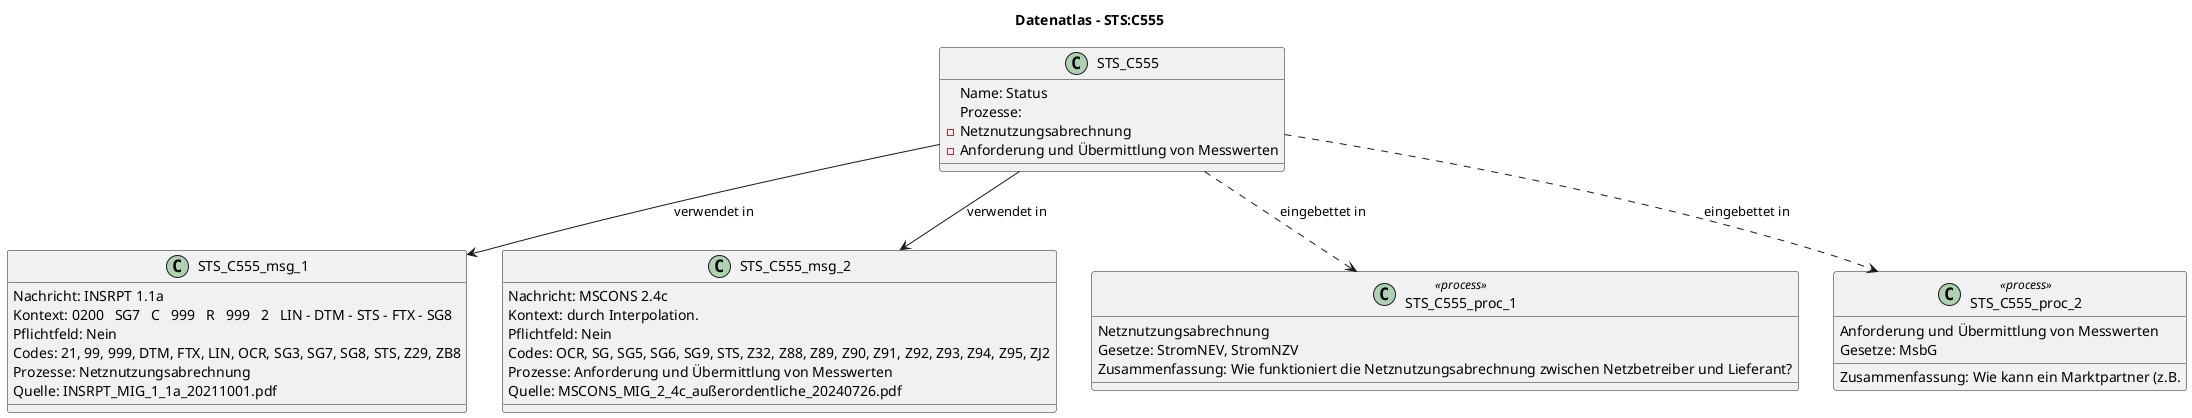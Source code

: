 @startuml
title Datenatlas – STS:C555
class STS_C555 {
  Name: Status
  Prozesse:
    - Netznutzungsabrechnung
    - Anforderung und Übermittlung von Messwerten
}
class STS_C555_msg_1 {
  Nachricht: INSRPT 1.1a
  Kontext: 0200   SG7   C   999   R   999   2   LIN - DTM - STS - FTX - SG8
  Pflichtfeld: Nein
  Codes: 21, 99, 999, DTM, FTX, LIN, OCR, SG3, SG7, SG8, STS, Z29, ZB8
  Prozesse: Netznutzungsabrechnung
  Quelle: INSRPT_MIG_1_1a_20211001.pdf
}
STS_C555 --> STS_C555_msg_1 : verwendet in
class STS_C555_msg_2 {
  Nachricht: MSCONS 2.4c
  Kontext: durch Interpolation.
  Pflichtfeld: Nein
  Codes: OCR, SG, SG5, SG6, SG9, STS, Z32, Z88, Z89, Z90, Z91, Z92, Z93, Z94, Z95, ZJ2
  Prozesse: Anforderung und Übermittlung von Messwerten
  Quelle: MSCONS_MIG_2_4c_außerordentliche_20240726.pdf
}
STS_C555 --> STS_C555_msg_2 : verwendet in
class STS_C555_proc_1 <<process>> {
  Netznutzungsabrechnung
  Gesetze: StromNEV, StromNZV
  Zusammenfassung: Wie funktioniert die Netznutzungsabrechnung zwischen Netzbetreiber und Lieferant?
}
STS_C555 ..> STS_C555_proc_1 : eingebettet in
class STS_C555_proc_2 <<process>> {
  Anforderung und Übermittlung von Messwerten
  Gesetze: MsbG
  Zusammenfassung: Wie kann ein Marktpartner (z.B.
}
STS_C555 ..> STS_C555_proc_2 : eingebettet in
@enduml